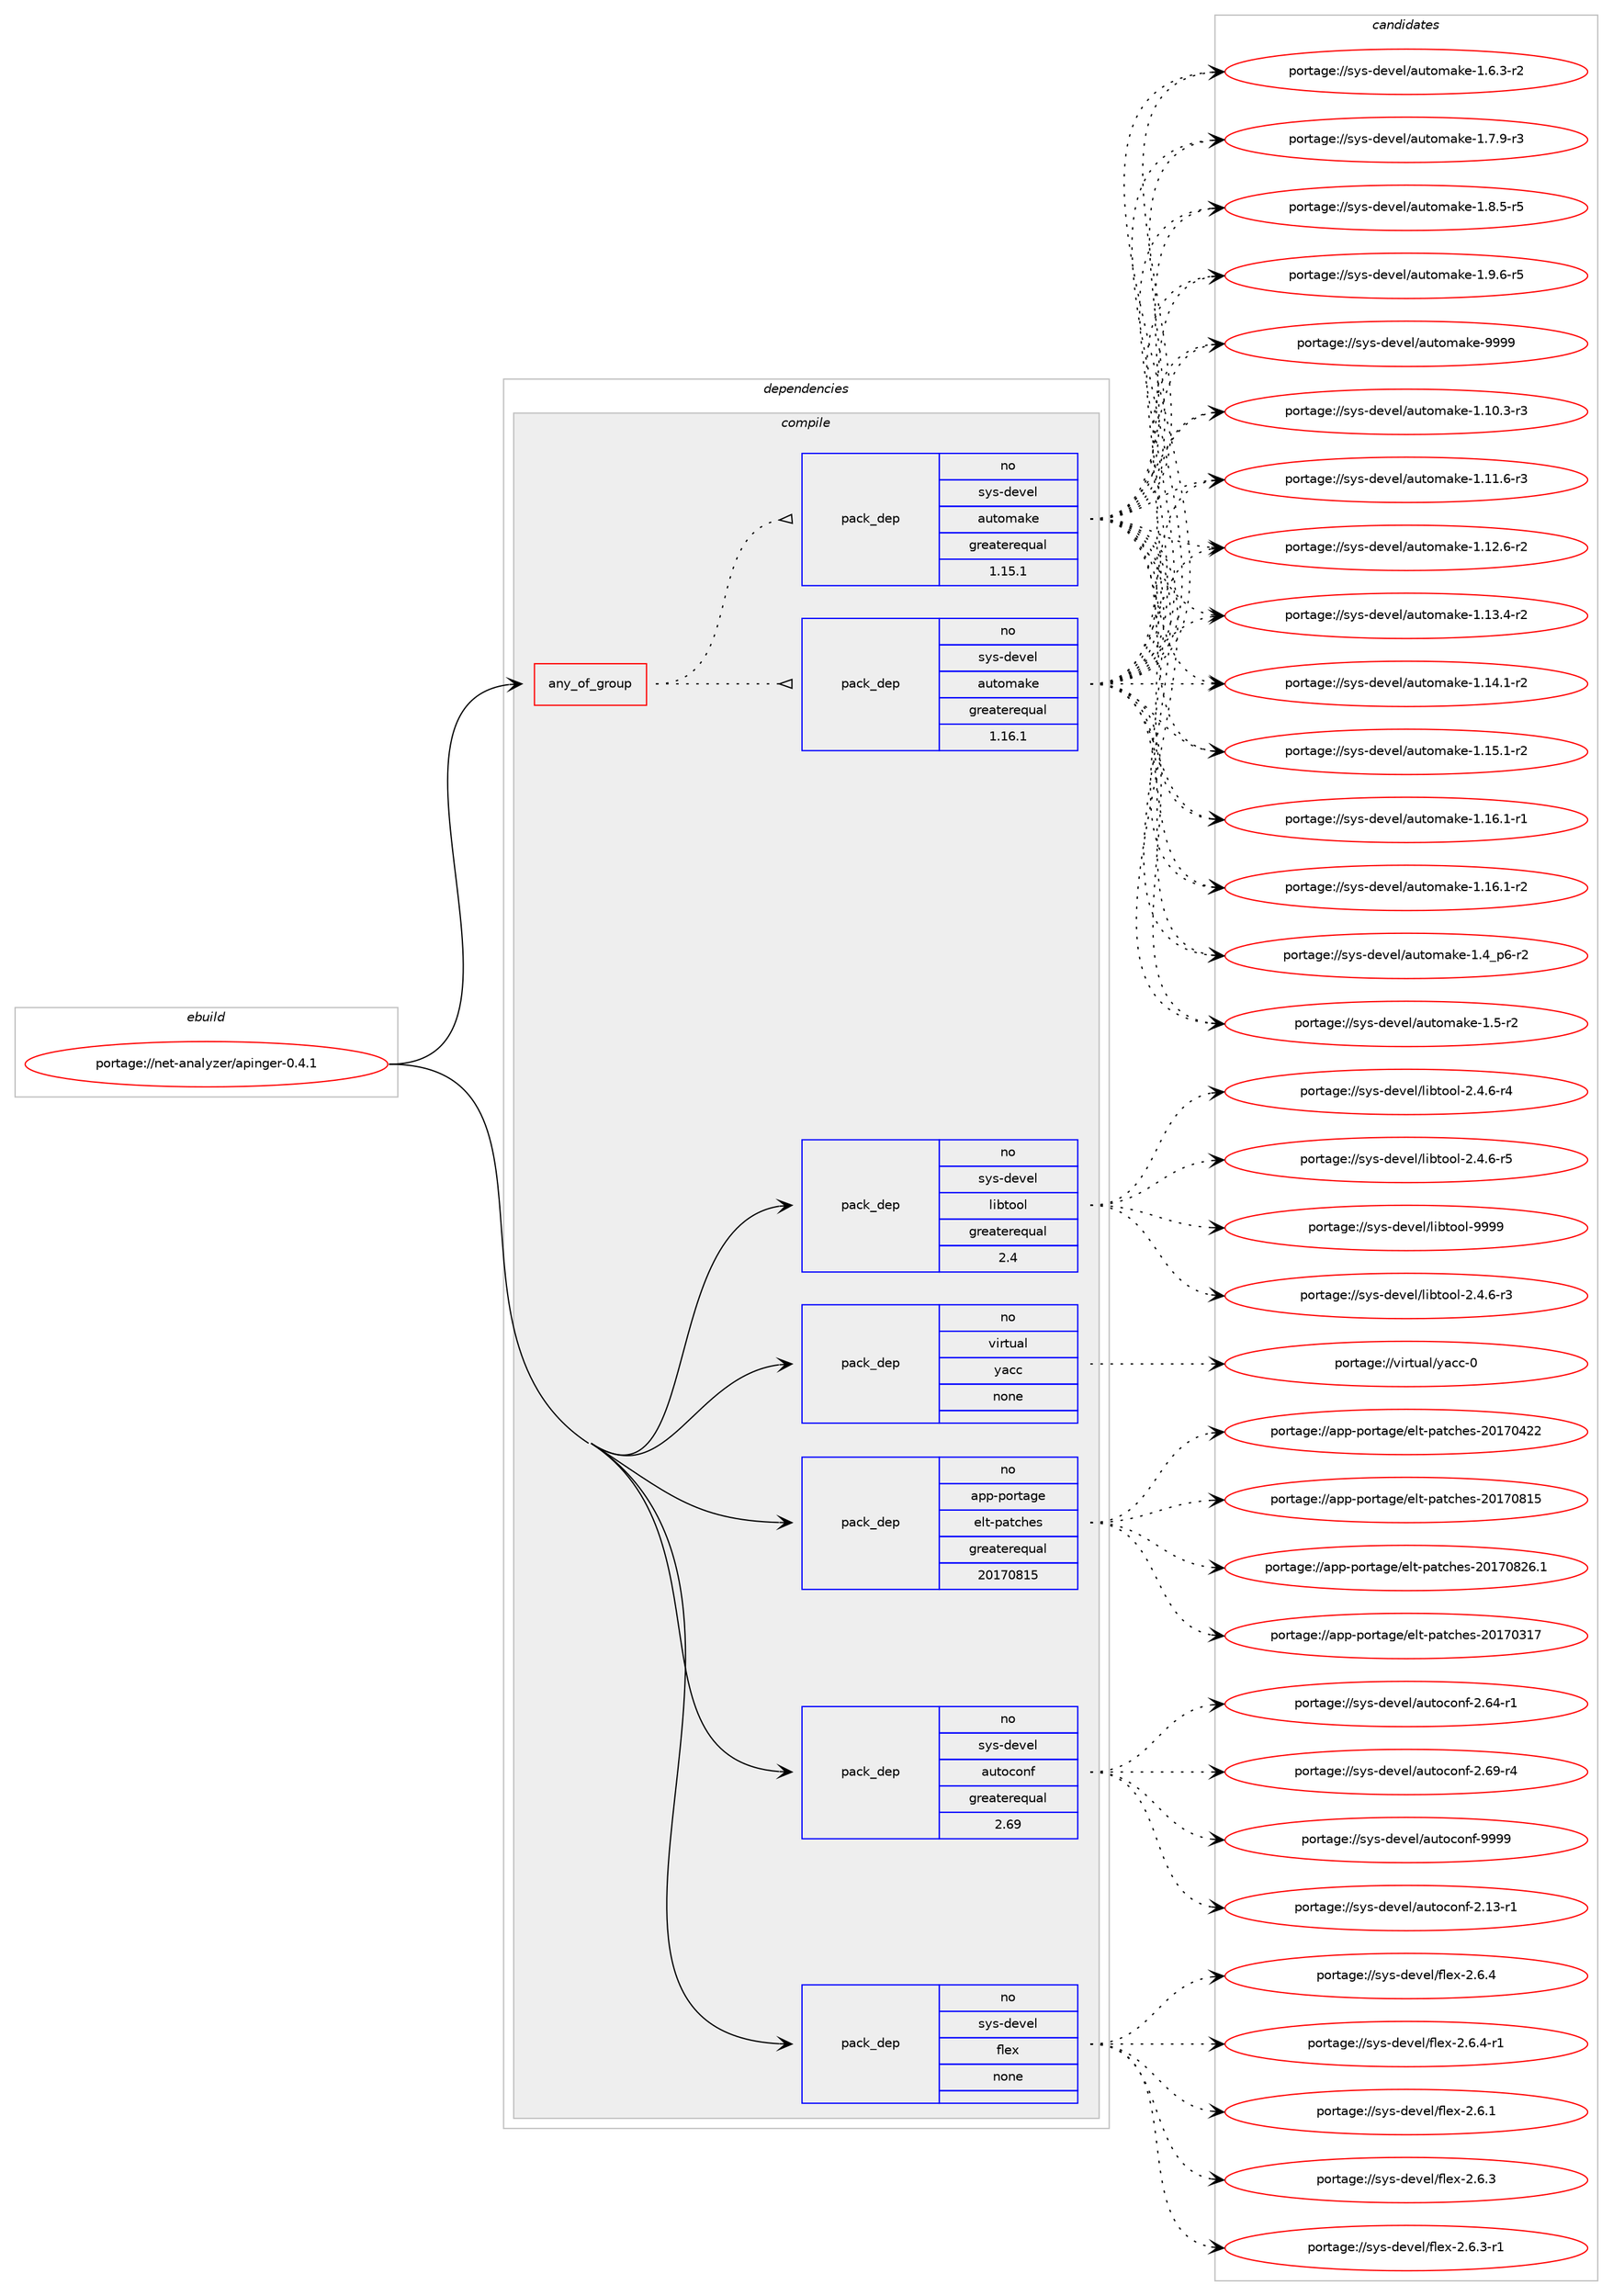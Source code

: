 digraph prolog {

# *************
# Graph options
# *************

newrank=true;
concentrate=true;
compound=true;
graph [rankdir=LR,fontname=Helvetica,fontsize=10,ranksep=1.5];#, ranksep=2.5, nodesep=0.2];
edge  [arrowhead=vee];
node  [fontname=Helvetica,fontsize=10];

# **********
# The ebuild
# **********

subgraph cluster_leftcol {
color=gray;
rank=same;
label=<<i>ebuild</i>>;
id [label="portage://net-analyzer/apinger-0.4.1", color=red, width=4, href="../net-analyzer/apinger-0.4.1.svg"];
}

# ****************
# The dependencies
# ****************

subgraph cluster_midcol {
color=gray;
label=<<i>dependencies</i>>;
subgraph cluster_compile {
fillcolor="#eeeeee";
style=filled;
label=<<i>compile</i>>;
subgraph any5485 {
dependency344441 [label=<<TABLE BORDER="0" CELLBORDER="1" CELLSPACING="0" CELLPADDING="4"><TR><TD CELLPADDING="10">any_of_group</TD></TR></TABLE>>, shape=none, color=red];subgraph pack252875 {
dependency344442 [label=<<TABLE BORDER="0" CELLBORDER="1" CELLSPACING="0" CELLPADDING="4" WIDTH="220"><TR><TD ROWSPAN="6" CELLPADDING="30">pack_dep</TD></TR><TR><TD WIDTH="110">no</TD></TR><TR><TD>sys-devel</TD></TR><TR><TD>automake</TD></TR><TR><TD>greaterequal</TD></TR><TR><TD>1.16.1</TD></TR></TABLE>>, shape=none, color=blue];
}
dependency344441:e -> dependency344442:w [weight=20,style="dotted",arrowhead="oinv"];
subgraph pack252876 {
dependency344443 [label=<<TABLE BORDER="0" CELLBORDER="1" CELLSPACING="0" CELLPADDING="4" WIDTH="220"><TR><TD ROWSPAN="6" CELLPADDING="30">pack_dep</TD></TR><TR><TD WIDTH="110">no</TD></TR><TR><TD>sys-devel</TD></TR><TR><TD>automake</TD></TR><TR><TD>greaterequal</TD></TR><TR><TD>1.15.1</TD></TR></TABLE>>, shape=none, color=blue];
}
dependency344441:e -> dependency344443:w [weight=20,style="dotted",arrowhead="oinv"];
}
id:e -> dependency344441:w [weight=20,style="solid",arrowhead="vee"];
subgraph pack252877 {
dependency344444 [label=<<TABLE BORDER="0" CELLBORDER="1" CELLSPACING="0" CELLPADDING="4" WIDTH="220"><TR><TD ROWSPAN="6" CELLPADDING="30">pack_dep</TD></TR><TR><TD WIDTH="110">no</TD></TR><TR><TD>app-portage</TD></TR><TR><TD>elt-patches</TD></TR><TR><TD>greaterequal</TD></TR><TR><TD>20170815</TD></TR></TABLE>>, shape=none, color=blue];
}
id:e -> dependency344444:w [weight=20,style="solid",arrowhead="vee"];
subgraph pack252878 {
dependency344445 [label=<<TABLE BORDER="0" CELLBORDER="1" CELLSPACING="0" CELLPADDING="4" WIDTH="220"><TR><TD ROWSPAN="6" CELLPADDING="30">pack_dep</TD></TR><TR><TD WIDTH="110">no</TD></TR><TR><TD>sys-devel</TD></TR><TR><TD>autoconf</TD></TR><TR><TD>greaterequal</TD></TR><TR><TD>2.69</TD></TR></TABLE>>, shape=none, color=blue];
}
id:e -> dependency344445:w [weight=20,style="solid",arrowhead="vee"];
subgraph pack252879 {
dependency344446 [label=<<TABLE BORDER="0" CELLBORDER="1" CELLSPACING="0" CELLPADDING="4" WIDTH="220"><TR><TD ROWSPAN="6" CELLPADDING="30">pack_dep</TD></TR><TR><TD WIDTH="110">no</TD></TR><TR><TD>sys-devel</TD></TR><TR><TD>flex</TD></TR><TR><TD>none</TD></TR><TR><TD></TD></TR></TABLE>>, shape=none, color=blue];
}
id:e -> dependency344446:w [weight=20,style="solid",arrowhead="vee"];
subgraph pack252880 {
dependency344447 [label=<<TABLE BORDER="0" CELLBORDER="1" CELLSPACING="0" CELLPADDING="4" WIDTH="220"><TR><TD ROWSPAN="6" CELLPADDING="30">pack_dep</TD></TR><TR><TD WIDTH="110">no</TD></TR><TR><TD>sys-devel</TD></TR><TR><TD>libtool</TD></TR><TR><TD>greaterequal</TD></TR><TR><TD>2.4</TD></TR></TABLE>>, shape=none, color=blue];
}
id:e -> dependency344447:w [weight=20,style="solid",arrowhead="vee"];
subgraph pack252881 {
dependency344448 [label=<<TABLE BORDER="0" CELLBORDER="1" CELLSPACING="0" CELLPADDING="4" WIDTH="220"><TR><TD ROWSPAN="6" CELLPADDING="30">pack_dep</TD></TR><TR><TD WIDTH="110">no</TD></TR><TR><TD>virtual</TD></TR><TR><TD>yacc</TD></TR><TR><TD>none</TD></TR><TR><TD></TD></TR></TABLE>>, shape=none, color=blue];
}
id:e -> dependency344448:w [weight=20,style="solid",arrowhead="vee"];
}
subgraph cluster_compileandrun {
fillcolor="#eeeeee";
style=filled;
label=<<i>compile and run</i>>;
}
subgraph cluster_run {
fillcolor="#eeeeee";
style=filled;
label=<<i>run</i>>;
}
}

# **************
# The candidates
# **************

subgraph cluster_choices {
rank=same;
color=gray;
label=<<i>candidates</i>>;

subgraph choice252875 {
color=black;
nodesep=1;
choiceportage11512111545100101118101108479711711611110997107101454946494846514511451 [label="portage://sys-devel/automake-1.10.3-r3", color=red, width=4,href="../sys-devel/automake-1.10.3-r3.svg"];
choiceportage11512111545100101118101108479711711611110997107101454946494946544511451 [label="portage://sys-devel/automake-1.11.6-r3", color=red, width=4,href="../sys-devel/automake-1.11.6-r3.svg"];
choiceportage11512111545100101118101108479711711611110997107101454946495046544511450 [label="portage://sys-devel/automake-1.12.6-r2", color=red, width=4,href="../sys-devel/automake-1.12.6-r2.svg"];
choiceportage11512111545100101118101108479711711611110997107101454946495146524511450 [label="portage://sys-devel/automake-1.13.4-r2", color=red, width=4,href="../sys-devel/automake-1.13.4-r2.svg"];
choiceportage11512111545100101118101108479711711611110997107101454946495246494511450 [label="portage://sys-devel/automake-1.14.1-r2", color=red, width=4,href="../sys-devel/automake-1.14.1-r2.svg"];
choiceportage11512111545100101118101108479711711611110997107101454946495346494511450 [label="portage://sys-devel/automake-1.15.1-r2", color=red, width=4,href="../sys-devel/automake-1.15.1-r2.svg"];
choiceportage11512111545100101118101108479711711611110997107101454946495446494511449 [label="portage://sys-devel/automake-1.16.1-r1", color=red, width=4,href="../sys-devel/automake-1.16.1-r1.svg"];
choiceportage11512111545100101118101108479711711611110997107101454946495446494511450 [label="portage://sys-devel/automake-1.16.1-r2", color=red, width=4,href="../sys-devel/automake-1.16.1-r2.svg"];
choiceportage115121115451001011181011084797117116111109971071014549465295112544511450 [label="portage://sys-devel/automake-1.4_p6-r2", color=red, width=4,href="../sys-devel/automake-1.4_p6-r2.svg"];
choiceportage11512111545100101118101108479711711611110997107101454946534511450 [label="portage://sys-devel/automake-1.5-r2", color=red, width=4,href="../sys-devel/automake-1.5-r2.svg"];
choiceportage115121115451001011181011084797117116111109971071014549465446514511450 [label="portage://sys-devel/automake-1.6.3-r2", color=red, width=4,href="../sys-devel/automake-1.6.3-r2.svg"];
choiceportage115121115451001011181011084797117116111109971071014549465546574511451 [label="portage://sys-devel/automake-1.7.9-r3", color=red, width=4,href="../sys-devel/automake-1.7.9-r3.svg"];
choiceportage115121115451001011181011084797117116111109971071014549465646534511453 [label="portage://sys-devel/automake-1.8.5-r5", color=red, width=4,href="../sys-devel/automake-1.8.5-r5.svg"];
choiceportage115121115451001011181011084797117116111109971071014549465746544511453 [label="portage://sys-devel/automake-1.9.6-r5", color=red, width=4,href="../sys-devel/automake-1.9.6-r5.svg"];
choiceportage115121115451001011181011084797117116111109971071014557575757 [label="portage://sys-devel/automake-9999", color=red, width=4,href="../sys-devel/automake-9999.svg"];
dependency344442:e -> choiceportage11512111545100101118101108479711711611110997107101454946494846514511451:w [style=dotted,weight="100"];
dependency344442:e -> choiceportage11512111545100101118101108479711711611110997107101454946494946544511451:w [style=dotted,weight="100"];
dependency344442:e -> choiceportage11512111545100101118101108479711711611110997107101454946495046544511450:w [style=dotted,weight="100"];
dependency344442:e -> choiceportage11512111545100101118101108479711711611110997107101454946495146524511450:w [style=dotted,weight="100"];
dependency344442:e -> choiceportage11512111545100101118101108479711711611110997107101454946495246494511450:w [style=dotted,weight="100"];
dependency344442:e -> choiceportage11512111545100101118101108479711711611110997107101454946495346494511450:w [style=dotted,weight="100"];
dependency344442:e -> choiceportage11512111545100101118101108479711711611110997107101454946495446494511449:w [style=dotted,weight="100"];
dependency344442:e -> choiceportage11512111545100101118101108479711711611110997107101454946495446494511450:w [style=dotted,weight="100"];
dependency344442:e -> choiceportage115121115451001011181011084797117116111109971071014549465295112544511450:w [style=dotted,weight="100"];
dependency344442:e -> choiceportage11512111545100101118101108479711711611110997107101454946534511450:w [style=dotted,weight="100"];
dependency344442:e -> choiceportage115121115451001011181011084797117116111109971071014549465446514511450:w [style=dotted,weight="100"];
dependency344442:e -> choiceportage115121115451001011181011084797117116111109971071014549465546574511451:w [style=dotted,weight="100"];
dependency344442:e -> choiceportage115121115451001011181011084797117116111109971071014549465646534511453:w [style=dotted,weight="100"];
dependency344442:e -> choiceportage115121115451001011181011084797117116111109971071014549465746544511453:w [style=dotted,weight="100"];
dependency344442:e -> choiceportage115121115451001011181011084797117116111109971071014557575757:w [style=dotted,weight="100"];
}
subgraph choice252876 {
color=black;
nodesep=1;
choiceportage11512111545100101118101108479711711611110997107101454946494846514511451 [label="portage://sys-devel/automake-1.10.3-r3", color=red, width=4,href="../sys-devel/automake-1.10.3-r3.svg"];
choiceportage11512111545100101118101108479711711611110997107101454946494946544511451 [label="portage://sys-devel/automake-1.11.6-r3", color=red, width=4,href="../sys-devel/automake-1.11.6-r3.svg"];
choiceportage11512111545100101118101108479711711611110997107101454946495046544511450 [label="portage://sys-devel/automake-1.12.6-r2", color=red, width=4,href="../sys-devel/automake-1.12.6-r2.svg"];
choiceportage11512111545100101118101108479711711611110997107101454946495146524511450 [label="portage://sys-devel/automake-1.13.4-r2", color=red, width=4,href="../sys-devel/automake-1.13.4-r2.svg"];
choiceportage11512111545100101118101108479711711611110997107101454946495246494511450 [label="portage://sys-devel/automake-1.14.1-r2", color=red, width=4,href="../sys-devel/automake-1.14.1-r2.svg"];
choiceportage11512111545100101118101108479711711611110997107101454946495346494511450 [label="portage://sys-devel/automake-1.15.1-r2", color=red, width=4,href="../sys-devel/automake-1.15.1-r2.svg"];
choiceportage11512111545100101118101108479711711611110997107101454946495446494511449 [label="portage://sys-devel/automake-1.16.1-r1", color=red, width=4,href="../sys-devel/automake-1.16.1-r1.svg"];
choiceportage11512111545100101118101108479711711611110997107101454946495446494511450 [label="portage://sys-devel/automake-1.16.1-r2", color=red, width=4,href="../sys-devel/automake-1.16.1-r2.svg"];
choiceportage115121115451001011181011084797117116111109971071014549465295112544511450 [label="portage://sys-devel/automake-1.4_p6-r2", color=red, width=4,href="../sys-devel/automake-1.4_p6-r2.svg"];
choiceportage11512111545100101118101108479711711611110997107101454946534511450 [label="portage://sys-devel/automake-1.5-r2", color=red, width=4,href="../sys-devel/automake-1.5-r2.svg"];
choiceportage115121115451001011181011084797117116111109971071014549465446514511450 [label="portage://sys-devel/automake-1.6.3-r2", color=red, width=4,href="../sys-devel/automake-1.6.3-r2.svg"];
choiceportage115121115451001011181011084797117116111109971071014549465546574511451 [label="portage://sys-devel/automake-1.7.9-r3", color=red, width=4,href="../sys-devel/automake-1.7.9-r3.svg"];
choiceportage115121115451001011181011084797117116111109971071014549465646534511453 [label="portage://sys-devel/automake-1.8.5-r5", color=red, width=4,href="../sys-devel/automake-1.8.5-r5.svg"];
choiceportage115121115451001011181011084797117116111109971071014549465746544511453 [label="portage://sys-devel/automake-1.9.6-r5", color=red, width=4,href="../sys-devel/automake-1.9.6-r5.svg"];
choiceportage115121115451001011181011084797117116111109971071014557575757 [label="portage://sys-devel/automake-9999", color=red, width=4,href="../sys-devel/automake-9999.svg"];
dependency344443:e -> choiceportage11512111545100101118101108479711711611110997107101454946494846514511451:w [style=dotted,weight="100"];
dependency344443:e -> choiceportage11512111545100101118101108479711711611110997107101454946494946544511451:w [style=dotted,weight="100"];
dependency344443:e -> choiceportage11512111545100101118101108479711711611110997107101454946495046544511450:w [style=dotted,weight="100"];
dependency344443:e -> choiceportage11512111545100101118101108479711711611110997107101454946495146524511450:w [style=dotted,weight="100"];
dependency344443:e -> choiceportage11512111545100101118101108479711711611110997107101454946495246494511450:w [style=dotted,weight="100"];
dependency344443:e -> choiceportage11512111545100101118101108479711711611110997107101454946495346494511450:w [style=dotted,weight="100"];
dependency344443:e -> choiceportage11512111545100101118101108479711711611110997107101454946495446494511449:w [style=dotted,weight="100"];
dependency344443:e -> choiceportage11512111545100101118101108479711711611110997107101454946495446494511450:w [style=dotted,weight="100"];
dependency344443:e -> choiceportage115121115451001011181011084797117116111109971071014549465295112544511450:w [style=dotted,weight="100"];
dependency344443:e -> choiceportage11512111545100101118101108479711711611110997107101454946534511450:w [style=dotted,weight="100"];
dependency344443:e -> choiceportage115121115451001011181011084797117116111109971071014549465446514511450:w [style=dotted,weight="100"];
dependency344443:e -> choiceportage115121115451001011181011084797117116111109971071014549465546574511451:w [style=dotted,weight="100"];
dependency344443:e -> choiceportage115121115451001011181011084797117116111109971071014549465646534511453:w [style=dotted,weight="100"];
dependency344443:e -> choiceportage115121115451001011181011084797117116111109971071014549465746544511453:w [style=dotted,weight="100"];
dependency344443:e -> choiceportage115121115451001011181011084797117116111109971071014557575757:w [style=dotted,weight="100"];
}
subgraph choice252877 {
color=black;
nodesep=1;
choiceportage97112112451121111141169710310147101108116451129711699104101115455048495548514955 [label="portage://app-portage/elt-patches-20170317", color=red, width=4,href="../app-portage/elt-patches-20170317.svg"];
choiceportage97112112451121111141169710310147101108116451129711699104101115455048495548525050 [label="portage://app-portage/elt-patches-20170422", color=red, width=4,href="../app-portage/elt-patches-20170422.svg"];
choiceportage97112112451121111141169710310147101108116451129711699104101115455048495548564953 [label="portage://app-portage/elt-patches-20170815", color=red, width=4,href="../app-portage/elt-patches-20170815.svg"];
choiceportage971121124511211111411697103101471011081164511297116991041011154550484955485650544649 [label="portage://app-portage/elt-patches-20170826.1", color=red, width=4,href="../app-portage/elt-patches-20170826.1.svg"];
dependency344444:e -> choiceportage97112112451121111141169710310147101108116451129711699104101115455048495548514955:w [style=dotted,weight="100"];
dependency344444:e -> choiceportage97112112451121111141169710310147101108116451129711699104101115455048495548525050:w [style=dotted,weight="100"];
dependency344444:e -> choiceportage97112112451121111141169710310147101108116451129711699104101115455048495548564953:w [style=dotted,weight="100"];
dependency344444:e -> choiceportage971121124511211111411697103101471011081164511297116991041011154550484955485650544649:w [style=dotted,weight="100"];
}
subgraph choice252878 {
color=black;
nodesep=1;
choiceportage1151211154510010111810110847971171161119911111010245504649514511449 [label="portage://sys-devel/autoconf-2.13-r1", color=red, width=4,href="../sys-devel/autoconf-2.13-r1.svg"];
choiceportage1151211154510010111810110847971171161119911111010245504654524511449 [label="portage://sys-devel/autoconf-2.64-r1", color=red, width=4,href="../sys-devel/autoconf-2.64-r1.svg"];
choiceportage1151211154510010111810110847971171161119911111010245504654574511452 [label="portage://sys-devel/autoconf-2.69-r4", color=red, width=4,href="../sys-devel/autoconf-2.69-r4.svg"];
choiceportage115121115451001011181011084797117116111991111101024557575757 [label="portage://sys-devel/autoconf-9999", color=red, width=4,href="../sys-devel/autoconf-9999.svg"];
dependency344445:e -> choiceportage1151211154510010111810110847971171161119911111010245504649514511449:w [style=dotted,weight="100"];
dependency344445:e -> choiceportage1151211154510010111810110847971171161119911111010245504654524511449:w [style=dotted,weight="100"];
dependency344445:e -> choiceportage1151211154510010111810110847971171161119911111010245504654574511452:w [style=dotted,weight="100"];
dependency344445:e -> choiceportage115121115451001011181011084797117116111991111101024557575757:w [style=dotted,weight="100"];
}
subgraph choice252879 {
color=black;
nodesep=1;
choiceportage1151211154510010111810110847102108101120455046544649 [label="portage://sys-devel/flex-2.6.1", color=red, width=4,href="../sys-devel/flex-2.6.1.svg"];
choiceportage1151211154510010111810110847102108101120455046544651 [label="portage://sys-devel/flex-2.6.3", color=red, width=4,href="../sys-devel/flex-2.6.3.svg"];
choiceportage11512111545100101118101108471021081011204550465446514511449 [label="portage://sys-devel/flex-2.6.3-r1", color=red, width=4,href="../sys-devel/flex-2.6.3-r1.svg"];
choiceportage1151211154510010111810110847102108101120455046544652 [label="portage://sys-devel/flex-2.6.4", color=red, width=4,href="../sys-devel/flex-2.6.4.svg"];
choiceportage11512111545100101118101108471021081011204550465446524511449 [label="portage://sys-devel/flex-2.6.4-r1", color=red, width=4,href="../sys-devel/flex-2.6.4-r1.svg"];
dependency344446:e -> choiceportage1151211154510010111810110847102108101120455046544649:w [style=dotted,weight="100"];
dependency344446:e -> choiceportage1151211154510010111810110847102108101120455046544651:w [style=dotted,weight="100"];
dependency344446:e -> choiceportage11512111545100101118101108471021081011204550465446514511449:w [style=dotted,weight="100"];
dependency344446:e -> choiceportage1151211154510010111810110847102108101120455046544652:w [style=dotted,weight="100"];
dependency344446:e -> choiceportage11512111545100101118101108471021081011204550465446524511449:w [style=dotted,weight="100"];
}
subgraph choice252880 {
color=black;
nodesep=1;
choiceportage1151211154510010111810110847108105981161111111084550465246544511451 [label="portage://sys-devel/libtool-2.4.6-r3", color=red, width=4,href="../sys-devel/libtool-2.4.6-r3.svg"];
choiceportage1151211154510010111810110847108105981161111111084550465246544511452 [label="portage://sys-devel/libtool-2.4.6-r4", color=red, width=4,href="../sys-devel/libtool-2.4.6-r4.svg"];
choiceportage1151211154510010111810110847108105981161111111084550465246544511453 [label="portage://sys-devel/libtool-2.4.6-r5", color=red, width=4,href="../sys-devel/libtool-2.4.6-r5.svg"];
choiceportage1151211154510010111810110847108105981161111111084557575757 [label="portage://sys-devel/libtool-9999", color=red, width=4,href="../sys-devel/libtool-9999.svg"];
dependency344447:e -> choiceportage1151211154510010111810110847108105981161111111084550465246544511451:w [style=dotted,weight="100"];
dependency344447:e -> choiceportage1151211154510010111810110847108105981161111111084550465246544511452:w [style=dotted,weight="100"];
dependency344447:e -> choiceportage1151211154510010111810110847108105981161111111084550465246544511453:w [style=dotted,weight="100"];
dependency344447:e -> choiceportage1151211154510010111810110847108105981161111111084557575757:w [style=dotted,weight="100"];
}
subgraph choice252881 {
color=black;
nodesep=1;
choiceportage11810511411611797108471219799994548 [label="portage://virtual/yacc-0", color=red, width=4,href="../virtual/yacc-0.svg"];
dependency344448:e -> choiceportage11810511411611797108471219799994548:w [style=dotted,weight="100"];
}
}

}
